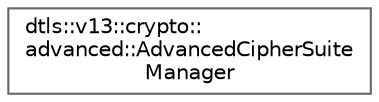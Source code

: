 digraph "Graphical Class Hierarchy"
{
 // LATEX_PDF_SIZE
  bgcolor="transparent";
  edge [fontname=Helvetica,fontsize=10,labelfontname=Helvetica,labelfontsize=10];
  node [fontname=Helvetica,fontsize=10,shape=box,height=0.2,width=0.4];
  rankdir="LR";
  Node0 [id="Node000000",label="dtls::v13::crypto::\ladvanced::AdvancedCipherSuite\lManager",height=0.2,width=0.4,color="grey40", fillcolor="white", style="filled",URL="$classdtls_1_1v13_1_1crypto_1_1advanced_1_1AdvancedCipherSuiteManager.html",tooltip="Advanced cipher suite manager."];
}
